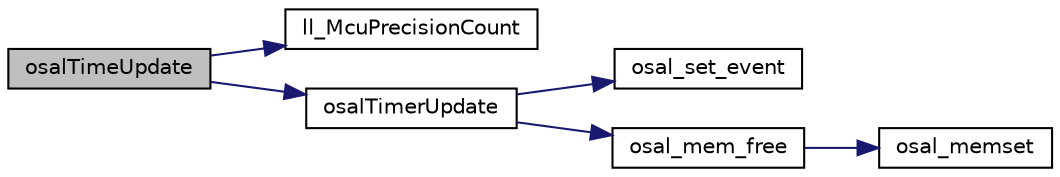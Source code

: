 digraph "osalTimeUpdate"
{
  edge [fontname="Helvetica",fontsize="10",labelfontname="Helvetica",labelfontsize="10"];
  node [fontname="Helvetica",fontsize="10",shape=record];
  rankdir="LR";
  Node1 [label="osalTimeUpdate",height=0.2,width=0.4,color="black", fillcolor="grey75", style="filled" fontcolor="black"];
  Node1 -> Node2 [color="midnightblue",fontsize="10",style="solid",fontname="Helvetica"];
  Node2 [label="ll_McuPrecisionCount",height=0.2,width=0.4,color="black", fillcolor="white", style="filled",URL="$_o_s_a_l___clock_b_l_e_8c.html#ab4d09fa8970ec80f938854a55b704d99"];
  Node1 -> Node3 [color="midnightblue",fontsize="10",style="solid",fontname="Helvetica"];
  Node3 [label="osalTimerUpdate",height=0.2,width=0.4,color="black", fillcolor="white", style="filled",URL="$_o_s_a_l___timers_8c.html#ac7b5d3116a9b69d12c4a48cdf0bef344"];
  Node3 -> Node4 [color="midnightblue",fontsize="10",style="solid",fontname="Helvetica"];
  Node4 [label="osal_set_event",height=0.2,width=0.4,color="black", fillcolor="white", style="filled",URL="$_o_s_a_l_8c.html#a67e62da8a1085ffe8f6a06c88736666a"];
  Node3 -> Node5 [color="midnightblue",fontsize="10",style="solid",fontname="Helvetica"];
  Node5 [label="osal_mem_free",height=0.2,width=0.4,color="black", fillcolor="white", style="filled",URL="$_o_s_a_l___memory_8c.html#a56201dc39c693c759d1ce0812b6b0eef"];
  Node5 -> Node6 [color="midnightblue",fontsize="10",style="solid",fontname="Helvetica"];
  Node6 [label="osal_memset",height=0.2,width=0.4,color="black", fillcolor="white", style="filled",URL="$_o_s_a_l_8c.html#a7a416b7daf0407f6a1b92b71fc12847e"];
}
